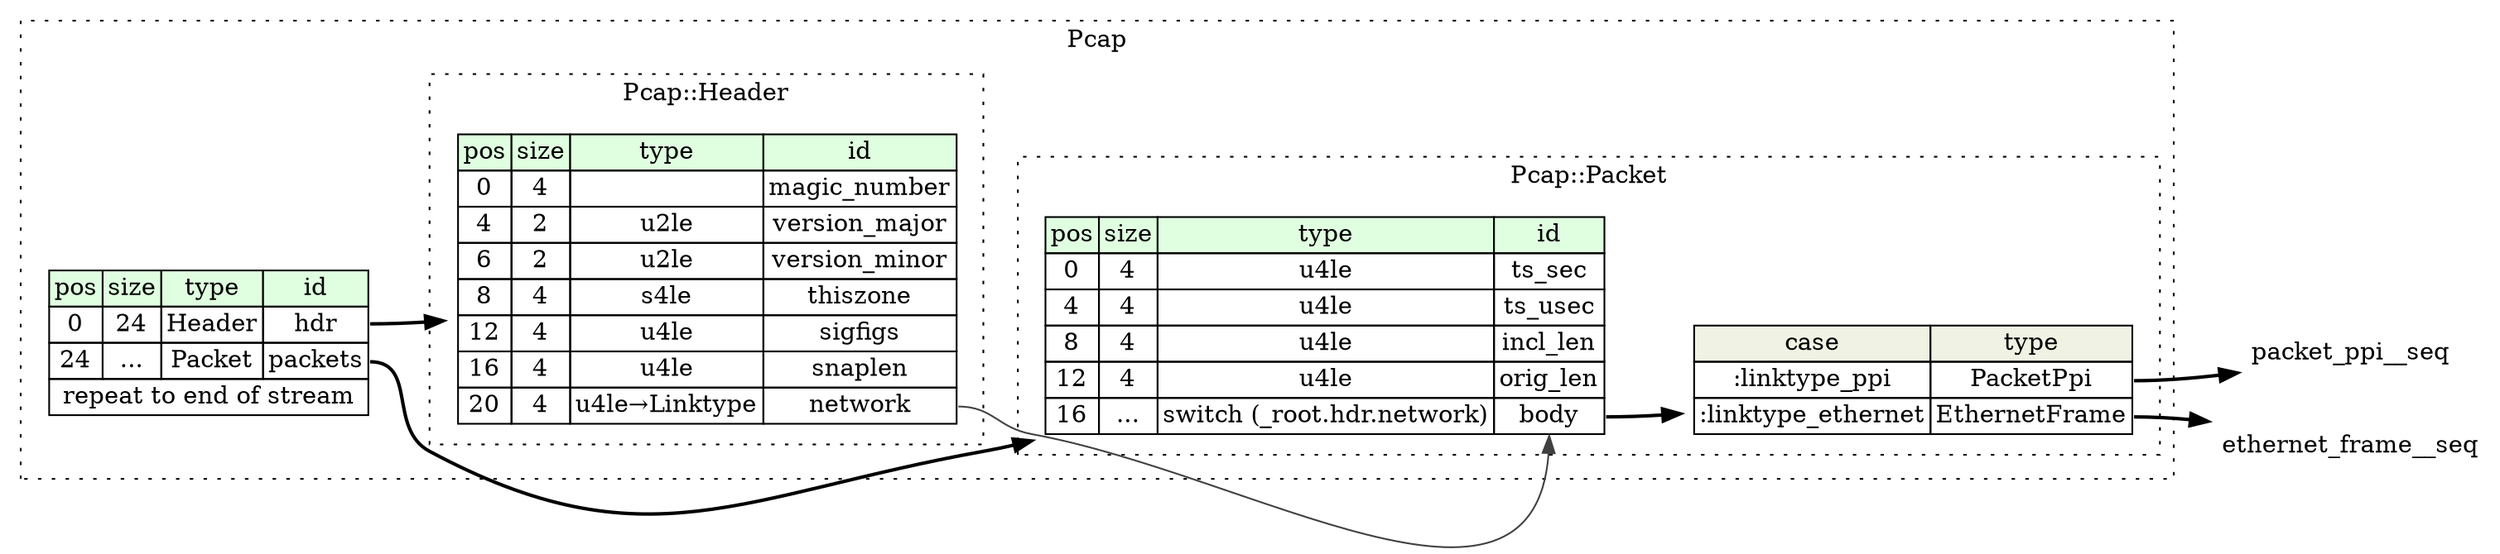 digraph {
	rankdir=LR;
	node [shape=plaintext];
	subgraph cluster__pcap {
		label="Pcap";
		graph[style=dotted];

		pcap__seq [label=<<TABLE BORDER="0" CELLBORDER="1" CELLSPACING="0">
			<TR><TD BGCOLOR="#E0FFE0">pos</TD><TD BGCOLOR="#E0FFE0">size</TD><TD BGCOLOR="#E0FFE0">type</TD><TD BGCOLOR="#E0FFE0">id</TD></TR>
			<TR><TD PORT="hdr_pos">0</TD><TD PORT="hdr_size">24</TD><TD>Header</TD><TD PORT="hdr_type">hdr</TD></TR>
			<TR><TD PORT="packets_pos">24</TD><TD PORT="packets_size">...</TD><TD>Packet</TD><TD PORT="packets_type">packets</TD></TR>
			<TR><TD COLSPAN="4" PORT="packets__repeat">repeat to end of stream</TD></TR>
		</TABLE>>];
		subgraph cluster__header {
			label="Pcap::Header";
			graph[style=dotted];

			header__seq [label=<<TABLE BORDER="0" CELLBORDER="1" CELLSPACING="0">
				<TR><TD BGCOLOR="#E0FFE0">pos</TD><TD BGCOLOR="#E0FFE0">size</TD><TD BGCOLOR="#E0FFE0">type</TD><TD BGCOLOR="#E0FFE0">id</TD></TR>
				<TR><TD PORT="magic_number_pos">0</TD><TD PORT="magic_number_size">4</TD><TD></TD><TD PORT="magic_number_type">magic_number</TD></TR>
				<TR><TD PORT="version_major_pos">4</TD><TD PORT="version_major_size">2</TD><TD>u2le</TD><TD PORT="version_major_type">version_major</TD></TR>
				<TR><TD PORT="version_minor_pos">6</TD><TD PORT="version_minor_size">2</TD><TD>u2le</TD><TD PORT="version_minor_type">version_minor</TD></TR>
				<TR><TD PORT="thiszone_pos">8</TD><TD PORT="thiszone_size">4</TD><TD>s4le</TD><TD PORT="thiszone_type">thiszone</TD></TR>
				<TR><TD PORT="sigfigs_pos">12</TD><TD PORT="sigfigs_size">4</TD><TD>u4le</TD><TD PORT="sigfigs_type">sigfigs</TD></TR>
				<TR><TD PORT="snaplen_pos">16</TD><TD PORT="snaplen_size">4</TD><TD>u4le</TD><TD PORT="snaplen_type">snaplen</TD></TR>
				<TR><TD PORT="network_pos">20</TD><TD PORT="network_size">4</TD><TD>u4le→Linktype</TD><TD PORT="network_type">network</TD></TR>
			</TABLE>>];
		}
		subgraph cluster__packet {
			label="Pcap::Packet";
			graph[style=dotted];

			packet__seq [label=<<TABLE BORDER="0" CELLBORDER="1" CELLSPACING="0">
				<TR><TD BGCOLOR="#E0FFE0">pos</TD><TD BGCOLOR="#E0FFE0">size</TD><TD BGCOLOR="#E0FFE0">type</TD><TD BGCOLOR="#E0FFE0">id</TD></TR>
				<TR><TD PORT="ts_sec_pos">0</TD><TD PORT="ts_sec_size">4</TD><TD>u4le</TD><TD PORT="ts_sec_type">ts_sec</TD></TR>
				<TR><TD PORT="ts_usec_pos">4</TD><TD PORT="ts_usec_size">4</TD><TD>u4le</TD><TD PORT="ts_usec_type">ts_usec</TD></TR>
				<TR><TD PORT="incl_len_pos">8</TD><TD PORT="incl_len_size">4</TD><TD>u4le</TD><TD PORT="incl_len_type">incl_len</TD></TR>
				<TR><TD PORT="orig_len_pos">12</TD><TD PORT="orig_len_size">4</TD><TD>u4le</TD><TD PORT="orig_len_type">orig_len</TD></TR>
				<TR><TD PORT="body_pos">16</TD><TD PORT="body_size">...</TD><TD>switch (_root.hdr.network)</TD><TD PORT="body_type">body</TD></TR>
			</TABLE>>];
packet__seq_body_switch [label=<<TABLE BORDER="0" CELLBORDER="1" CELLSPACING="0">
	<TR><TD BGCOLOR="#F0F2E4">case</TD><TD BGCOLOR="#F0F2E4">type</TD></TR>
	<TR><TD>:linktype_ppi</TD><TD PORT="case0">PacketPpi</TD></TR>
	<TR><TD>:linktype_ethernet</TD><TD PORT="case1">EthernetFrame</TD></TR>
</TABLE>>];
		}
	}
	pcap__seq:hdr_type -> header__seq [style=bold];
	pcap__seq:packets_type -> packet__seq [style=bold];
	packet__seq:body_type -> packet__seq_body_switch [style=bold];
	packet__seq_body_switch:case0 -> packet_ppi__seq [style=bold];
	packet__seq_body_switch:case1 -> ethernet_frame__seq [style=bold];
	header__seq:network_type -> packet__seq:body_type [color="#404040"];
}
